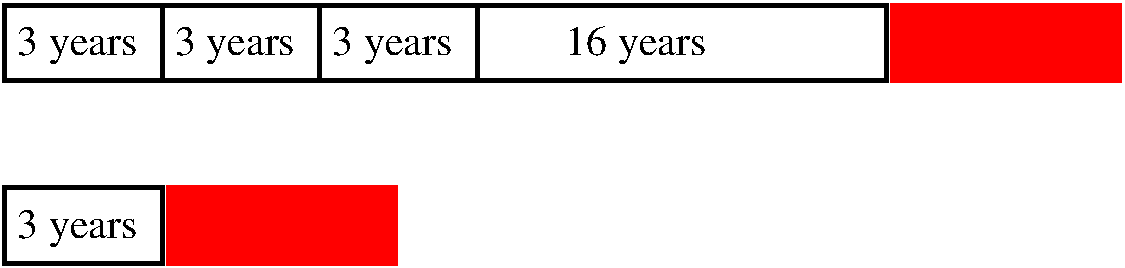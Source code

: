 #FIG 3.2  Produced by xfig version 3.2.5c
Landscape
Center
Metric
A4      
100.00
Single
-2
1200 2
6 1710 1440 2925 2070
2 2 0 3 0 7 50 -1 -1 0.000 0 0 -1 0 0 5
	 1755 1485 2880 1485 2880 2025 1755 2025 1755 1485
4 0 0 50 -1 0 20 0.0000 4 300 960 1845 1845 3 years\001
-6
6 1710 2745 2925 3375
2 2 0 3 0 7 50 -1 -1 0.000 0 0 -1 0 0 5
	 1755 2790 2880 2790 2880 3330 1755 3330 1755 2790
4 0 0 50 -1 0 20 0.0000 4 300 960 1845 3150 3 years\001
-6
6 2835 1440 4050 2070
2 2 0 3 0 7 50 -1 -1 0.000 0 0 -1 0 0 5
	 2880 1485 4005 1485 4005 2025 2880 2025 2880 1485
4 0 0 50 -1 0 20 0.0000 4 300 960 2970 1845 3 years\001
-6
6 3960 1440 5175 2070
2 2 0 3 0 7 50 -1 -1 0.000 0 0 -1 0 0 5
	 4005 1485 5130 1485 5130 2025 4005 2025 4005 1485
4 0 0 50 -1 0 20 0.0000 4 300 960 4095 1845 3 years\001
-6
2 2 0 3 4 4 50 -1 51 0.000 0 0 -1 0 0 5
	 2925 2790 4545 2790 4545 3330 2925 3330 2925 2790
2 2 0 3 4 4 50 -1 51 0.000 0 0 -1 0 0 5
	 8100 1485 9720 1485 9720 2025 8100 2025 8100 1485
2 2 0 3 0 7 50 -1 -1 0.000 0 0 -1 0 0 5
	 5130 1485 8055 1485 8055 2025 5130 2025 5130 1485
4 0 0 50 -1 0 20 0.0000 4 300 1125 5760 1845 16 years\001
